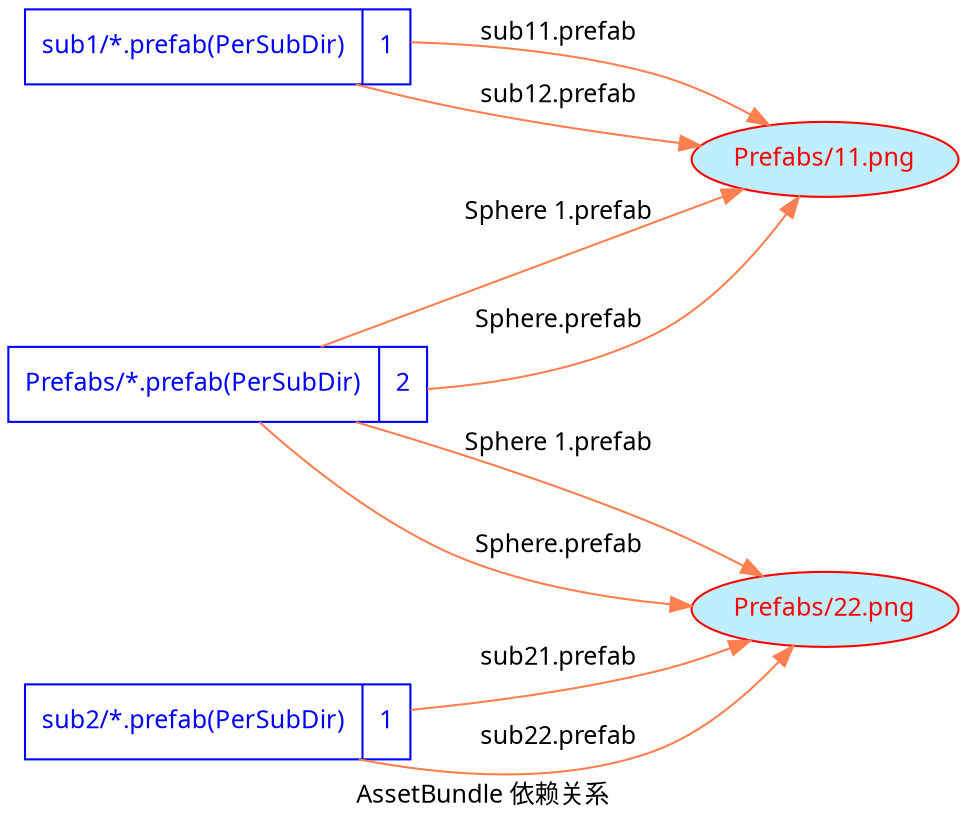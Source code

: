 digraph dep {
    fontname = "Microsoft YaHei";
    label = "AssetBundle 依赖关系"
    nodesep=0.5
    rankdir = "LR"
    fontsize = 12;
    node [ fontname = "Microsoft YaHei", fontsize = 12, shape = "record" color="skyblue"];
    edge [ fontname = "Microsoft YaHei", fontsize = 12 , color="coral"];
	"Prefabs/*.prefab(PerSubDir)" [color="blue", fontcolor="blue", label="{<f0> Prefabs/*.prefab(PerSubDir) |<f1> 2 }"]
	"sub1/*.prefab(PerSubDir)" [color="blue", fontcolor="blue", label="{<f0> sub1/*.prefab(PerSubDir) |<f1> 1 }"]
	"sub2/*.prefab(PerSubDir)" [color="blue", fontcolor="blue", label="{<f0> sub2/*.prefab(PerSubDir) |<f1> 1 }"]
	"Prefabs/11.png" [color="red", fontcolor="red", shape="ellipse", fillcolor="lightblue1", style="filled"]
	"Prefabs/22.png" [color="red", fontcolor="red", shape="ellipse", fillcolor="lightblue1", style="filled"]
	"Prefabs/*.prefab(PerSubDir)"->"Prefabs/11.png" [label="Sphere 1.prefab"]
	"Prefabs/*.prefab(PerSubDir)"->"Prefabs/22.png" [label="Sphere 1.prefab"]

	"Prefabs/*.prefab(PerSubDir)"->"Prefabs/11.png" [label="Sphere.prefab"]
	"Prefabs/*.prefab(PerSubDir)"->"Prefabs/22.png" [label="Sphere.prefab"]

	"sub1/*.prefab(PerSubDir)"->"Prefabs/11.png" [label="sub11.prefab"]

	"sub1/*.prefab(PerSubDir)"->"Prefabs/11.png" [label="sub12.prefab"]

	"sub2/*.prefab(PerSubDir)"->"Prefabs/22.png" [label="sub21.prefab"]

	"sub2/*.prefab(PerSubDir)"->"Prefabs/22.png" [label="sub22.prefab"]



}
